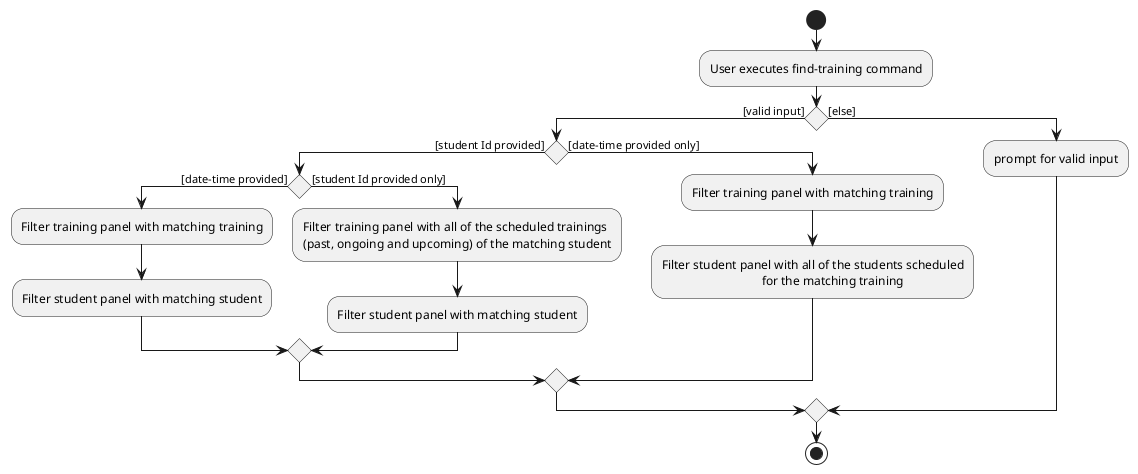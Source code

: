 @startuml
start
:User executes find-training command;

'Since the beta syntax does not support placing the condition outside the
'diamond we place it as the true branch instead.

if () then ([valid input])
    if () then ([student Id provided])
        if () then ([date-time provided])
            :Filter training panel with matching training;
            :Filter student panel with matching student;
        else ([student Id provided only])
            :Filter training panel with all of the scheduled trainings
            (past, ongoing and upcoming) of the matching student;
            :Filter student panel with matching student;
        endif
    else ([date-time provided only])
        :Filter training panel with matching training;
        :Filter student panel with all of the students scheduled
                                        for the matching training;
    endif
else ([else])
    :prompt for valid input;
endif
stop
@enduml
